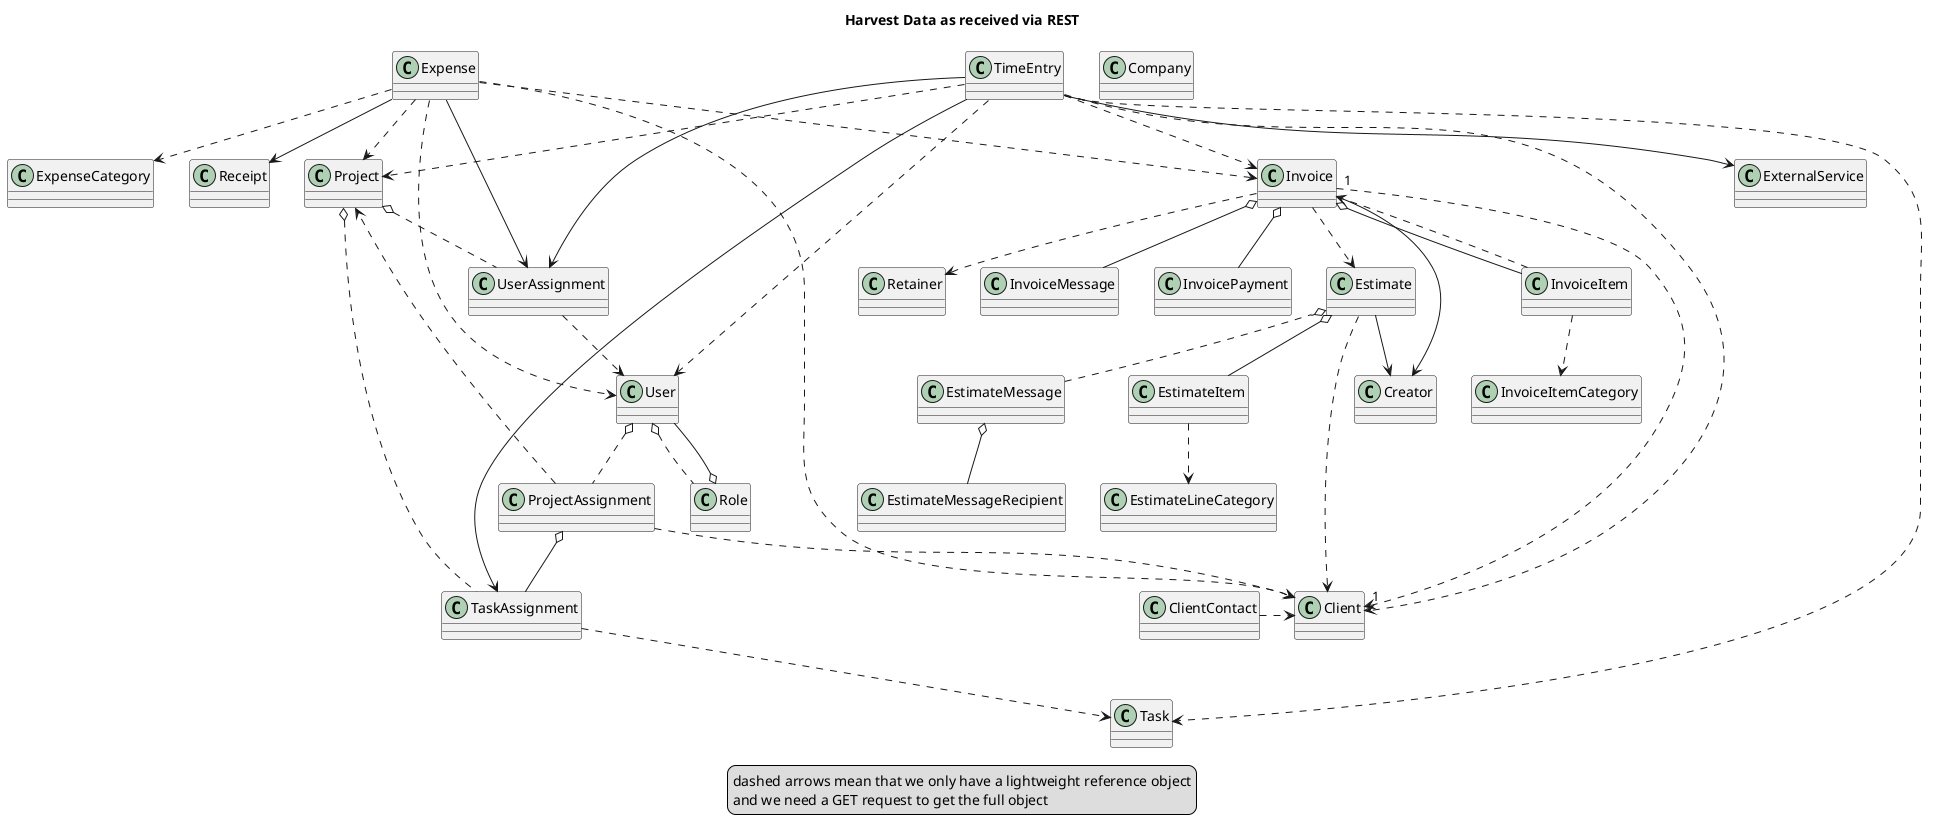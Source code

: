 @startuml
Title Harvest Data as received via REST
class Company

Invoice "1" ..> "1" Client
Invoice o-- InvoiceItem
Invoice ..> Estimate
Invoice ..> Retainer
Invoice --> Creator

InvoiceItem ..> Invoice
InvoiceItem ..> InvoiceItemCategory

' by endpoint
Invoice o-- InvoiceMessage
Invoice o-- InvoicePayment

Expense ..> Client
Expense ..> Project
Expense ..> ExpenseCategory
Expense ..> User
Expense --> UserAssignment
Expense --> Receipt
Expense ..> Invoice

Estimate ..> Client
Estimate o-- EstimateItem
Estimate --> Creator

' by endpoint
Estimate o.. EstimateMessage

EstimateItem ..> EstimateLineCategory

EstimateMessage o-- EstimateMessageRecipient

UserAssignment ..> User

TaskAssignment ..> Task

ClientContact .> Client

ProjectAssignment ..> Project
ProjectAssignment ..> Client
ProjectAssignment o-- TaskAssignment

' by endpoint
Project o.. UserAssignment
Project o.. TaskAssignment

Role o-- User
User o.. Role

' by endpoint
User o.. ProjectAssignment

TimeEntry ..> User
TimeEntry --> UserAssignment
TimeEntry ..>  Client
TimeEntry ..> Project
TimeEntry ..> Task
TimeEntry --> TaskAssignment
TimeEntry --> ExternalService
TimeEntry ..> Invoice
legend
dashed arrows mean that we only have a lightweight reference object
and we need a GET request to get the full object
end legend
@enduml
